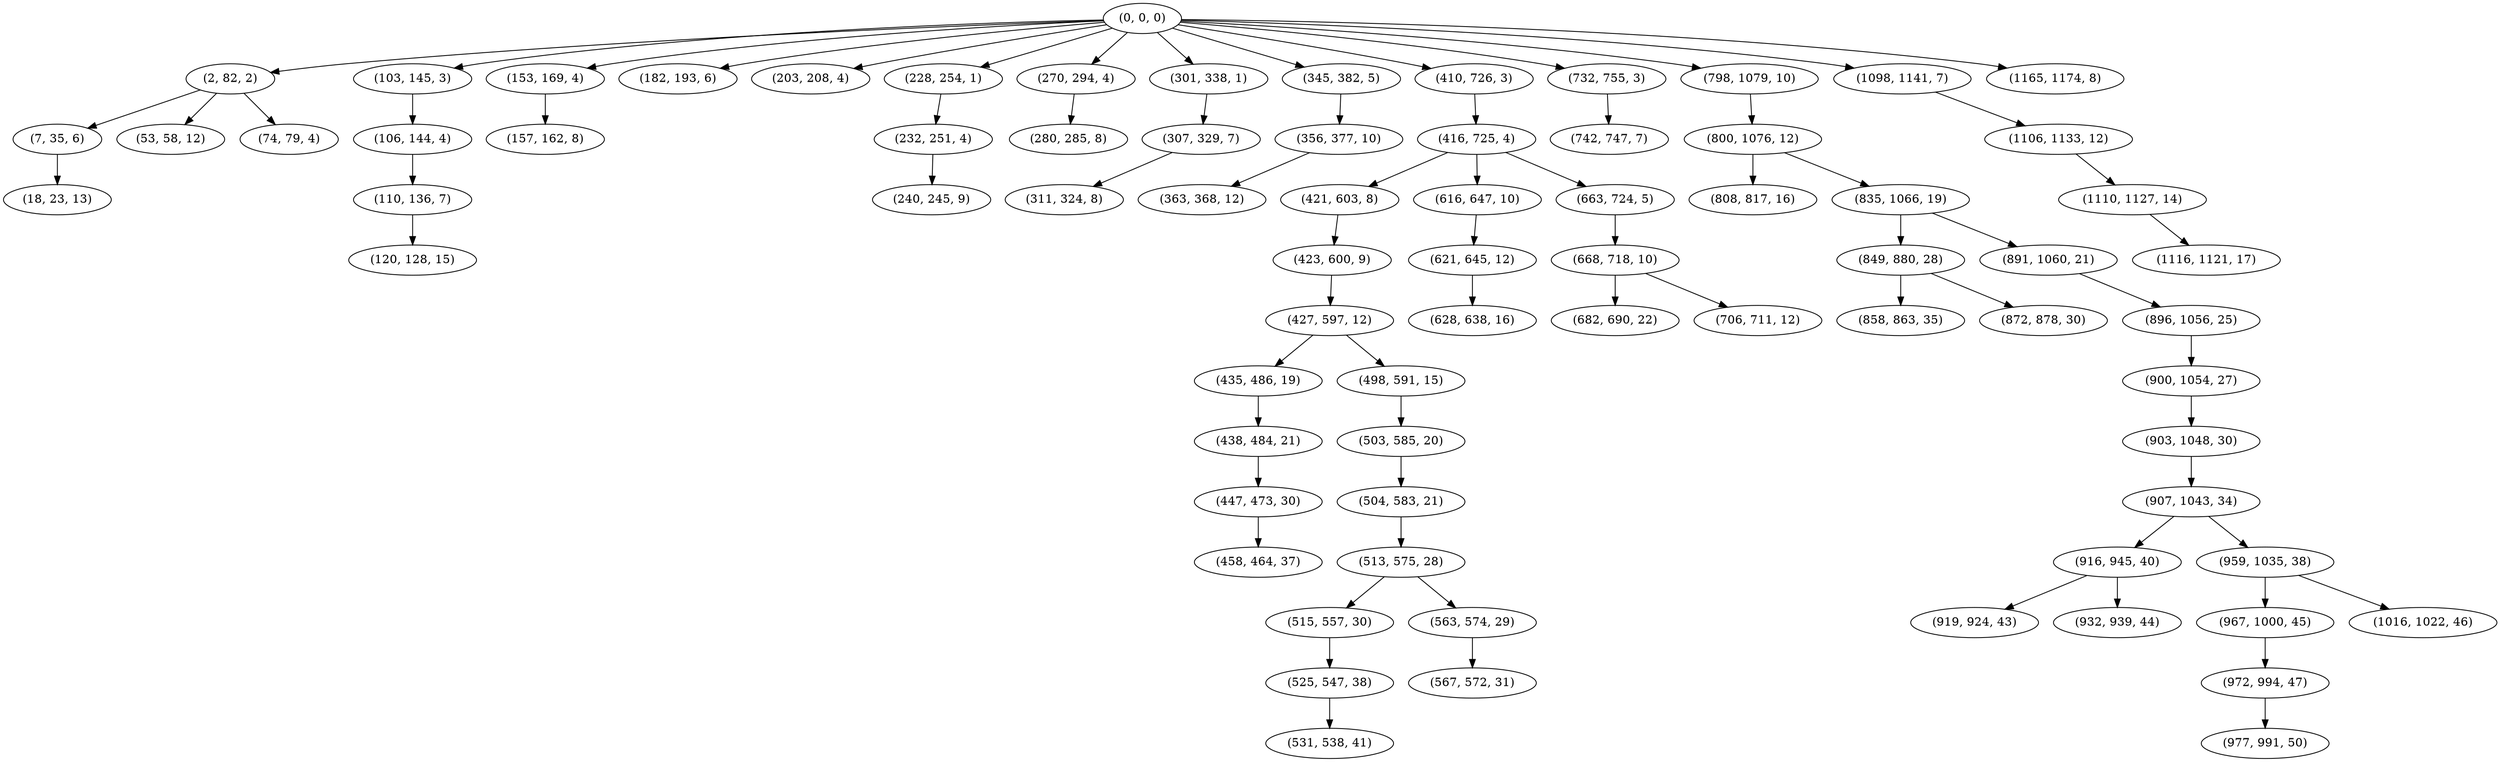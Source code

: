 digraph tree {
    "(0, 0, 0)";
    "(2, 82, 2)";
    "(7, 35, 6)";
    "(18, 23, 13)";
    "(53, 58, 12)";
    "(74, 79, 4)";
    "(103, 145, 3)";
    "(106, 144, 4)";
    "(110, 136, 7)";
    "(120, 128, 15)";
    "(153, 169, 4)";
    "(157, 162, 8)";
    "(182, 193, 6)";
    "(203, 208, 4)";
    "(228, 254, 1)";
    "(232, 251, 4)";
    "(240, 245, 9)";
    "(270, 294, 4)";
    "(280, 285, 8)";
    "(301, 338, 1)";
    "(307, 329, 7)";
    "(311, 324, 8)";
    "(345, 382, 5)";
    "(356, 377, 10)";
    "(363, 368, 12)";
    "(410, 726, 3)";
    "(416, 725, 4)";
    "(421, 603, 8)";
    "(423, 600, 9)";
    "(427, 597, 12)";
    "(435, 486, 19)";
    "(438, 484, 21)";
    "(447, 473, 30)";
    "(458, 464, 37)";
    "(498, 591, 15)";
    "(503, 585, 20)";
    "(504, 583, 21)";
    "(513, 575, 28)";
    "(515, 557, 30)";
    "(525, 547, 38)";
    "(531, 538, 41)";
    "(563, 574, 29)";
    "(567, 572, 31)";
    "(616, 647, 10)";
    "(621, 645, 12)";
    "(628, 638, 16)";
    "(663, 724, 5)";
    "(668, 718, 10)";
    "(682, 690, 22)";
    "(706, 711, 12)";
    "(732, 755, 3)";
    "(742, 747, 7)";
    "(798, 1079, 10)";
    "(800, 1076, 12)";
    "(808, 817, 16)";
    "(835, 1066, 19)";
    "(849, 880, 28)";
    "(858, 863, 35)";
    "(872, 878, 30)";
    "(891, 1060, 21)";
    "(896, 1056, 25)";
    "(900, 1054, 27)";
    "(903, 1048, 30)";
    "(907, 1043, 34)";
    "(916, 945, 40)";
    "(919, 924, 43)";
    "(932, 939, 44)";
    "(959, 1035, 38)";
    "(967, 1000, 45)";
    "(972, 994, 47)";
    "(977, 991, 50)";
    "(1016, 1022, 46)";
    "(1098, 1141, 7)";
    "(1106, 1133, 12)";
    "(1110, 1127, 14)";
    "(1116, 1121, 17)";
    "(1165, 1174, 8)";
    "(0, 0, 0)" -> "(2, 82, 2)";
    "(0, 0, 0)" -> "(103, 145, 3)";
    "(0, 0, 0)" -> "(153, 169, 4)";
    "(0, 0, 0)" -> "(182, 193, 6)";
    "(0, 0, 0)" -> "(203, 208, 4)";
    "(0, 0, 0)" -> "(228, 254, 1)";
    "(0, 0, 0)" -> "(270, 294, 4)";
    "(0, 0, 0)" -> "(301, 338, 1)";
    "(0, 0, 0)" -> "(345, 382, 5)";
    "(0, 0, 0)" -> "(410, 726, 3)";
    "(0, 0, 0)" -> "(732, 755, 3)";
    "(0, 0, 0)" -> "(798, 1079, 10)";
    "(0, 0, 0)" -> "(1098, 1141, 7)";
    "(0, 0, 0)" -> "(1165, 1174, 8)";
    "(2, 82, 2)" -> "(7, 35, 6)";
    "(2, 82, 2)" -> "(53, 58, 12)";
    "(2, 82, 2)" -> "(74, 79, 4)";
    "(7, 35, 6)" -> "(18, 23, 13)";
    "(103, 145, 3)" -> "(106, 144, 4)";
    "(106, 144, 4)" -> "(110, 136, 7)";
    "(110, 136, 7)" -> "(120, 128, 15)";
    "(153, 169, 4)" -> "(157, 162, 8)";
    "(228, 254, 1)" -> "(232, 251, 4)";
    "(232, 251, 4)" -> "(240, 245, 9)";
    "(270, 294, 4)" -> "(280, 285, 8)";
    "(301, 338, 1)" -> "(307, 329, 7)";
    "(307, 329, 7)" -> "(311, 324, 8)";
    "(345, 382, 5)" -> "(356, 377, 10)";
    "(356, 377, 10)" -> "(363, 368, 12)";
    "(410, 726, 3)" -> "(416, 725, 4)";
    "(416, 725, 4)" -> "(421, 603, 8)";
    "(416, 725, 4)" -> "(616, 647, 10)";
    "(416, 725, 4)" -> "(663, 724, 5)";
    "(421, 603, 8)" -> "(423, 600, 9)";
    "(423, 600, 9)" -> "(427, 597, 12)";
    "(427, 597, 12)" -> "(435, 486, 19)";
    "(427, 597, 12)" -> "(498, 591, 15)";
    "(435, 486, 19)" -> "(438, 484, 21)";
    "(438, 484, 21)" -> "(447, 473, 30)";
    "(447, 473, 30)" -> "(458, 464, 37)";
    "(498, 591, 15)" -> "(503, 585, 20)";
    "(503, 585, 20)" -> "(504, 583, 21)";
    "(504, 583, 21)" -> "(513, 575, 28)";
    "(513, 575, 28)" -> "(515, 557, 30)";
    "(513, 575, 28)" -> "(563, 574, 29)";
    "(515, 557, 30)" -> "(525, 547, 38)";
    "(525, 547, 38)" -> "(531, 538, 41)";
    "(563, 574, 29)" -> "(567, 572, 31)";
    "(616, 647, 10)" -> "(621, 645, 12)";
    "(621, 645, 12)" -> "(628, 638, 16)";
    "(663, 724, 5)" -> "(668, 718, 10)";
    "(668, 718, 10)" -> "(682, 690, 22)";
    "(668, 718, 10)" -> "(706, 711, 12)";
    "(732, 755, 3)" -> "(742, 747, 7)";
    "(798, 1079, 10)" -> "(800, 1076, 12)";
    "(800, 1076, 12)" -> "(808, 817, 16)";
    "(800, 1076, 12)" -> "(835, 1066, 19)";
    "(835, 1066, 19)" -> "(849, 880, 28)";
    "(835, 1066, 19)" -> "(891, 1060, 21)";
    "(849, 880, 28)" -> "(858, 863, 35)";
    "(849, 880, 28)" -> "(872, 878, 30)";
    "(891, 1060, 21)" -> "(896, 1056, 25)";
    "(896, 1056, 25)" -> "(900, 1054, 27)";
    "(900, 1054, 27)" -> "(903, 1048, 30)";
    "(903, 1048, 30)" -> "(907, 1043, 34)";
    "(907, 1043, 34)" -> "(916, 945, 40)";
    "(907, 1043, 34)" -> "(959, 1035, 38)";
    "(916, 945, 40)" -> "(919, 924, 43)";
    "(916, 945, 40)" -> "(932, 939, 44)";
    "(959, 1035, 38)" -> "(967, 1000, 45)";
    "(959, 1035, 38)" -> "(1016, 1022, 46)";
    "(967, 1000, 45)" -> "(972, 994, 47)";
    "(972, 994, 47)" -> "(977, 991, 50)";
    "(1098, 1141, 7)" -> "(1106, 1133, 12)";
    "(1106, 1133, 12)" -> "(1110, 1127, 14)";
    "(1110, 1127, 14)" -> "(1116, 1121, 17)";
}

